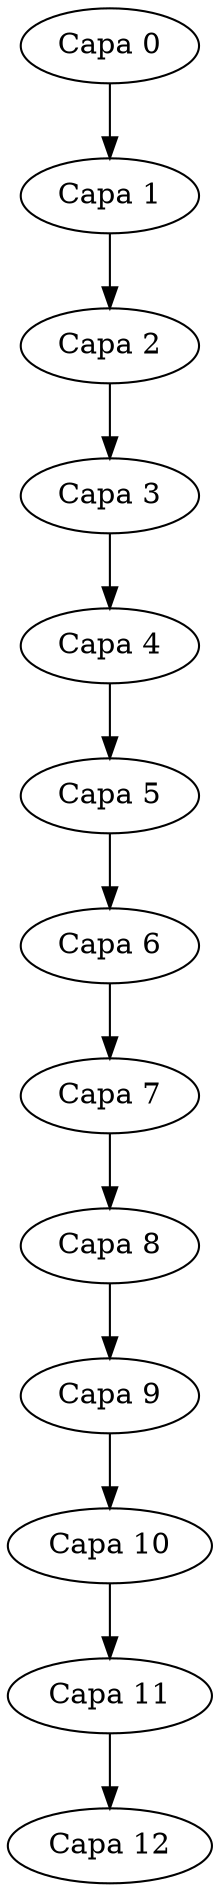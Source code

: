 digraph layers_tree {
node_0 [label="Capa 0"];
node_0 -> node_1;
node_1 [label="Capa 1"];
node_1 -> node_2;
node_2 [label="Capa 2"];
node_2 -> node_3;
node_3 [label="Capa 3"];
node_3 -> node_4;
node_4 [label="Capa 4"];
node_4 -> node_5;
node_5 [label="Capa 5"];
node_5 -> node_6;
node_6 [label="Capa 6"];
node_6 -> node_7;
node_7 [label="Capa 7"];
node_7 -> node_8;
node_8 [label="Capa 8"];
node_8 -> node_9;
node_9 [label="Capa 9"];
node_9 -> node_10;
node_10 [label="Capa 10"];
node_10 -> node_11;
node_11 [label="Capa 11"];
node_11 -> node_12;
node_12 [label="Capa 12"];
}

